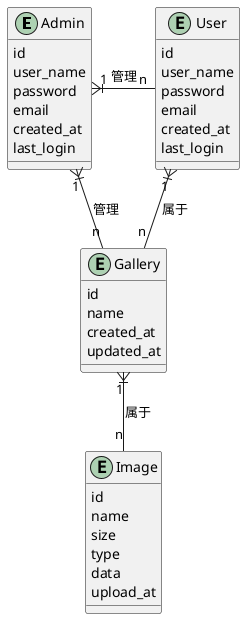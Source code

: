 @startuml entity_relationship

entity Admin{
    id
    user_name
    password
    email
    created_at
    last_login
}
entity User{
    id
    user_name
    password
    email
    created_at
    last_login
}
entity Gallery{
    id
    name
    created_at
    updated_at
}

entity Image{
    id
    name
    size
    type
    data
    upload_at
}

Gallery "1" }|-- "n" Image : 属于
User "1" }|-- "n" Gallery: 属于

Admin "1" }|- "n" User: 管理
Admin "1" }|- "n" Gallery: 管理

@enduml